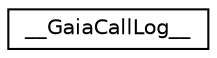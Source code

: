 digraph G
{
  edge [fontname="Helvetica",fontsize="10",labelfontname="Helvetica",labelfontsize="10"];
  node [fontname="Helvetica",fontsize="10",shape=record];
  rankdir=LR;
  Node1 [label="__GaiaCallLog__",height=0.2,width=0.4,color="black", fillcolor="white", style="filled",URL="$d5/d86/class_____gaia_call_log____.html"];
}
